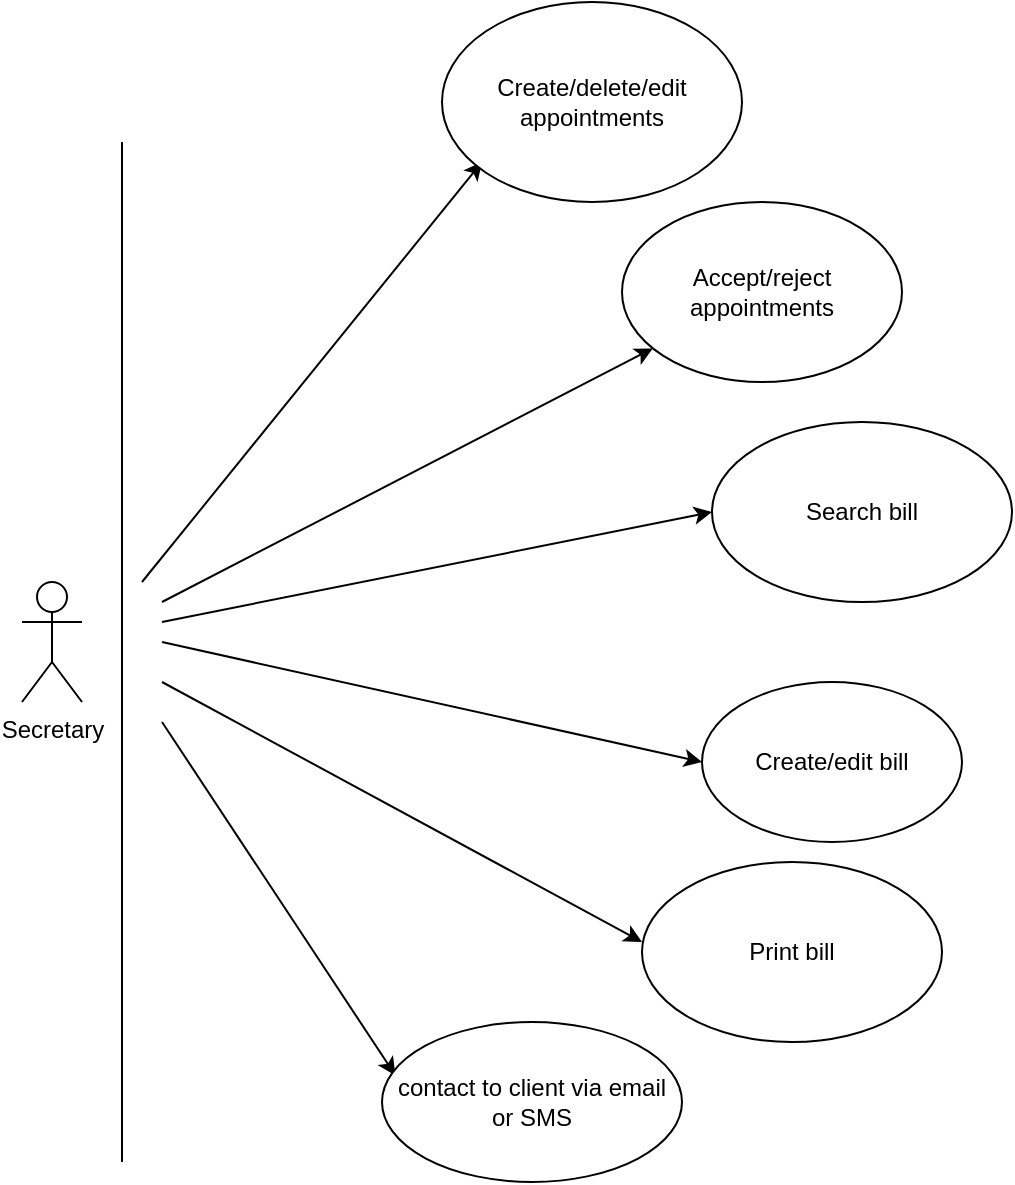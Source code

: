 <mxfile version="13.0.8" type="github"><diagram id="mTupknEuEKw9QvaJG5cc" name="Page-1"><mxGraphModel dx="946" dy="597" grid="1" gridSize="10" guides="1" tooltips="1" connect="1" arrows="1" fold="1" page="1" pageScale="1" pageWidth="850" pageHeight="1100" math="0" shadow="0"><root><mxCell id="0"/><mxCell id="1" parent="0"/><mxCell id="k-E7b8TZLJGF0DyKooTT-1" value="Secretary" style="shape=umlActor;verticalLabelPosition=bottom;labelBackgroundColor=#ffffff;verticalAlign=top;html=1;outlineConnect=0;" parent="1" vertex="1"><mxGeometry x="50" y="290" width="30" height="60" as="geometry"/></mxCell><mxCell id="k-E7b8TZLJGF0DyKooTT-7" value="" style="endArrow=classic;html=1;" parent="1" edge="1"><mxGeometry width="50" height="50" relative="1" as="geometry"><mxPoint x="110" y="290" as="sourcePoint"/><mxPoint x="280" y="80" as="targetPoint"/></mxGeometry></mxCell><mxCell id="k-E7b8TZLJGF0DyKooTT-8" value="" style="endArrow=classic;html=1;" parent="1" edge="1"><mxGeometry width="50" height="50" relative="1" as="geometry"><mxPoint x="120" y="360" as="sourcePoint"/><mxPoint x="236.718" y="536.718" as="targetPoint"/></mxGeometry></mxCell><mxCell id="k-E7b8TZLJGF0DyKooTT-9" value="" style="endArrow=classic;html=1;entryX=0;entryY=0.5;entryDx=0;entryDy=0;" parent="1" target="k-E7b8TZLJGF0DyKooTT-20" edge="1"><mxGeometry width="50" height="50" relative="1" as="geometry"><mxPoint x="120" y="310" as="sourcePoint"/><mxPoint x="380" y="270" as="targetPoint"/></mxGeometry></mxCell><mxCell id="k-E7b8TZLJGF0DyKooTT-10" value="" style="endArrow=classic;html=1;" parent="1" edge="1"><mxGeometry width="50" height="50" relative="1" as="geometry"><mxPoint x="120" y="320" as="sourcePoint"/><mxPoint x="390" y="380" as="targetPoint"/></mxGeometry></mxCell><mxCell id="k-E7b8TZLJGF0DyKooTT-11" value="" style="endArrow=classic;html=1;" parent="1" edge="1"><mxGeometry width="50" height="50" relative="1" as="geometry"><mxPoint x="120" y="340" as="sourcePoint"/><mxPoint x="360" y="470" as="targetPoint"/></mxGeometry></mxCell><mxCell id="k-E7b8TZLJGF0DyKooTT-12" value="" style="endArrow=classic;html=1;" parent="1" target="k-E7b8TZLJGF0DyKooTT-14" edge="1"><mxGeometry width="50" height="50" relative="1" as="geometry"><mxPoint x="120" y="300" as="sourcePoint"/><mxPoint x="330" y="160" as="targetPoint"/></mxGeometry></mxCell><mxCell id="k-E7b8TZLJGF0DyKooTT-14" value="Accept/reject appointments" style="ellipse;whiteSpace=wrap;html=1;" parent="1" vertex="1"><mxGeometry x="350" y="100" width="140" height="90" as="geometry"/></mxCell><mxCell id="k-E7b8TZLJGF0DyKooTT-16" value="Create/delete/edit appointments" style="ellipse;whiteSpace=wrap;html=1;" parent="1" vertex="1"><mxGeometry x="260" width="150" height="100" as="geometry"/></mxCell><mxCell id="k-E7b8TZLJGF0DyKooTT-17" value="Print bill" style="ellipse;whiteSpace=wrap;html=1;" parent="1" vertex="1"><mxGeometry x="360" y="430" width="150" height="90" as="geometry"/></mxCell><mxCell id="k-E7b8TZLJGF0DyKooTT-18" value="Create/edit bill" style="ellipse;whiteSpace=wrap;html=1;" parent="1" vertex="1"><mxGeometry x="390" y="340" width="130" height="80" as="geometry"/></mxCell><mxCell id="k-E7b8TZLJGF0DyKooTT-19" value="contact to client via email or SMS" style="ellipse;whiteSpace=wrap;html=1;" parent="1" vertex="1"><mxGeometry x="230" y="510" width="150" height="80" as="geometry"/></mxCell><mxCell id="k-E7b8TZLJGF0DyKooTT-20" value="Search bill" style="ellipse;whiteSpace=wrap;html=1;" parent="1" vertex="1"><mxGeometry x="395" y="210" width="150" height="90" as="geometry"/></mxCell><mxCell id="k-E7b8TZLJGF0DyKooTT-27" value="" style="endArrow=none;html=1;" parent="1" edge="1"><mxGeometry width="50" height="50" relative="1" as="geometry"><mxPoint x="100" y="580" as="sourcePoint"/><mxPoint x="100" y="70" as="targetPoint"/></mxGeometry></mxCell></root></mxGraphModel></diagram></mxfile>
